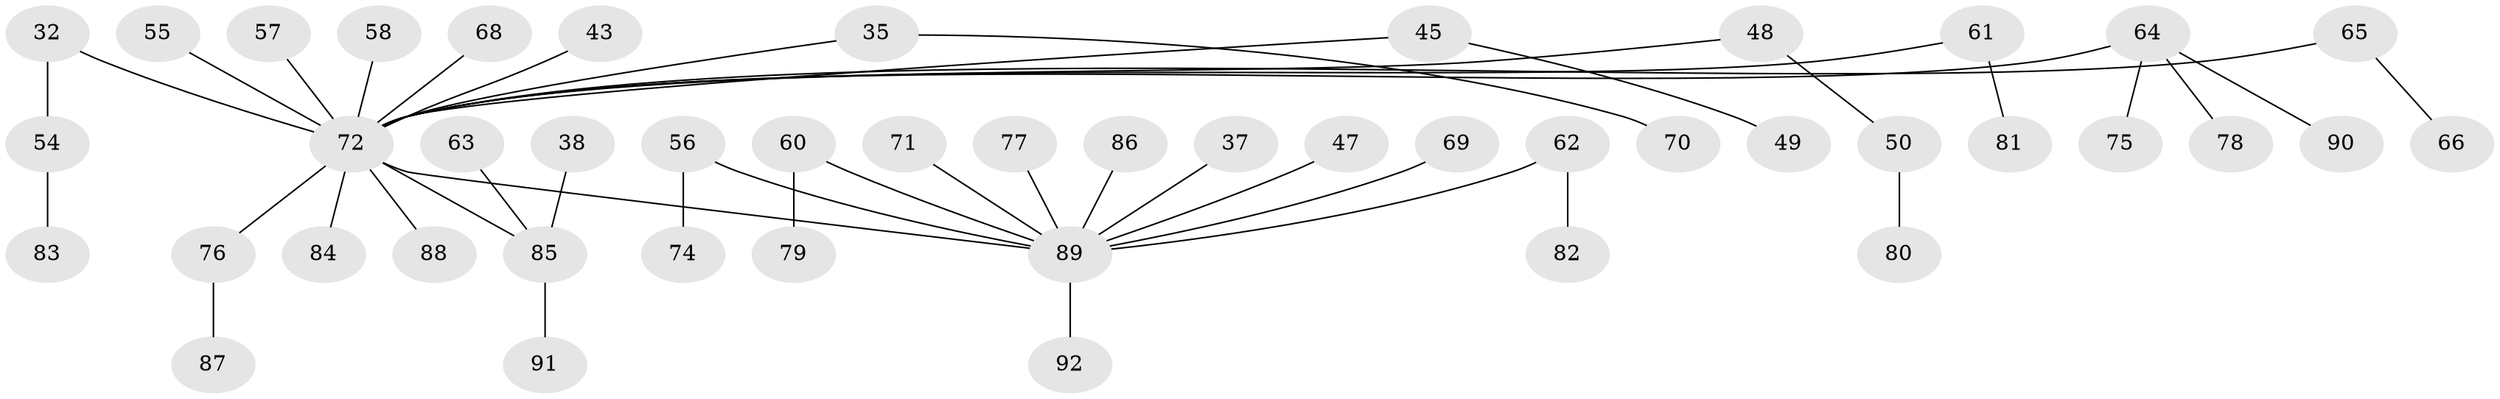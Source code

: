 // original degree distribution, {7: 0.010869565217391304, 8: 0.010869565217391304, 4: 0.06521739130434782, 5: 0.03260869565217391, 2: 0.22826086956521738, 3: 0.14130434782608695, 1: 0.5108695652173914}
// Generated by graph-tools (version 1.1) at 2025/53/03/09/25 04:53:38]
// undirected, 46 vertices, 45 edges
graph export_dot {
graph [start="1"]
  node [color=gray90,style=filled];
  32;
  35;
  37;
  38;
  43;
  45;
  47;
  48 [super="+39"];
  49;
  50 [super="+41+44"];
  54;
  55;
  56 [super="+42"];
  57;
  58;
  60 [super="+59"];
  61;
  62;
  63;
  64 [super="+29"];
  65 [super="+40"];
  66;
  68;
  69;
  70;
  71;
  72 [super="+28+36+51"];
  74;
  75;
  76 [super="+73"];
  77;
  78;
  79;
  80;
  81;
  82;
  83;
  84;
  85 [super="+34"];
  86;
  87;
  88;
  89 [super="+67+46+53"];
  90;
  91;
  92;
  32 -- 54;
  32 -- 72;
  35 -- 70;
  35 -- 72;
  37 -- 89;
  38 -- 85;
  43 -- 72;
  45 -- 49;
  45 -- 72;
  47 -- 89;
  48 -- 50;
  48 -- 72;
  50 -- 80;
  54 -- 83;
  55 -- 72;
  56 -- 74;
  56 -- 89;
  57 -- 72;
  58 -- 72;
  60 -- 79;
  60 -- 89;
  61 -- 81;
  61 -- 72;
  62 -- 82;
  62 -- 89;
  63 -- 85;
  64 -- 90;
  64 -- 75;
  64 -- 78;
  64 -- 72;
  65 -- 72;
  65 -- 66;
  68 -- 72;
  69 -- 89;
  71 -- 89;
  72 -- 85;
  72 -- 84;
  72 -- 88;
  72 -- 76;
  72 -- 89;
  76 -- 87;
  77 -- 89;
  85 -- 91;
  86 -- 89;
  89 -- 92;
}
